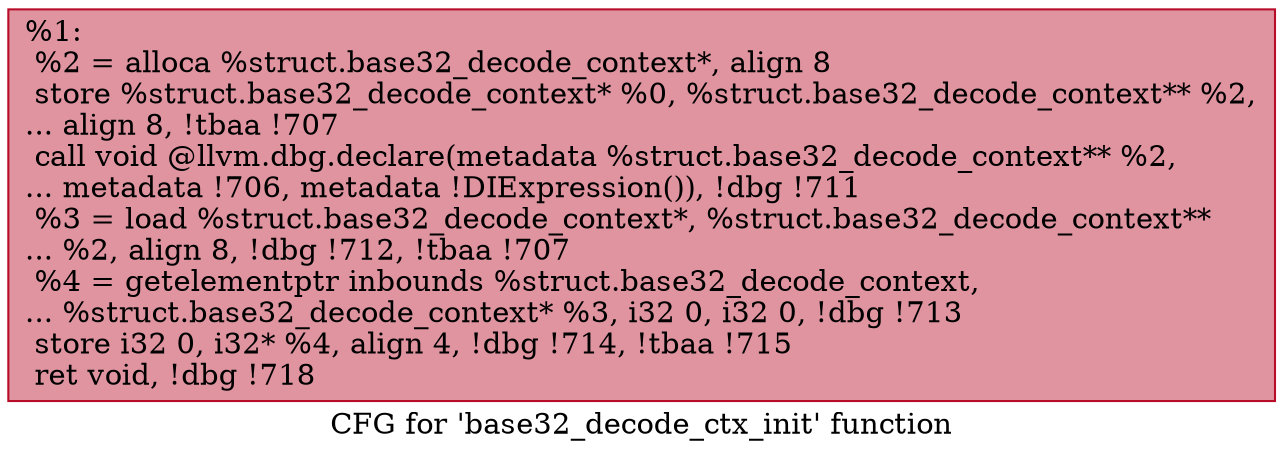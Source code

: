 digraph "CFG for 'base32_decode_ctx_init' function" {
	label="CFG for 'base32_decode_ctx_init' function";

	Node0x1886150 [shape=record,color="#b70d28ff", style=filled, fillcolor="#b70d2870",label="{%1:\l  %2 = alloca %struct.base32_decode_context*, align 8\l  store %struct.base32_decode_context* %0, %struct.base32_decode_context** %2,\l... align 8, !tbaa !707\l  call void @llvm.dbg.declare(metadata %struct.base32_decode_context** %2,\l... metadata !706, metadata !DIExpression()), !dbg !711\l  %3 = load %struct.base32_decode_context*, %struct.base32_decode_context**\l... %2, align 8, !dbg !712, !tbaa !707\l  %4 = getelementptr inbounds %struct.base32_decode_context,\l... %struct.base32_decode_context* %3, i32 0, i32 0, !dbg !713\l  store i32 0, i32* %4, align 4, !dbg !714, !tbaa !715\l  ret void, !dbg !718\l}"];
}
